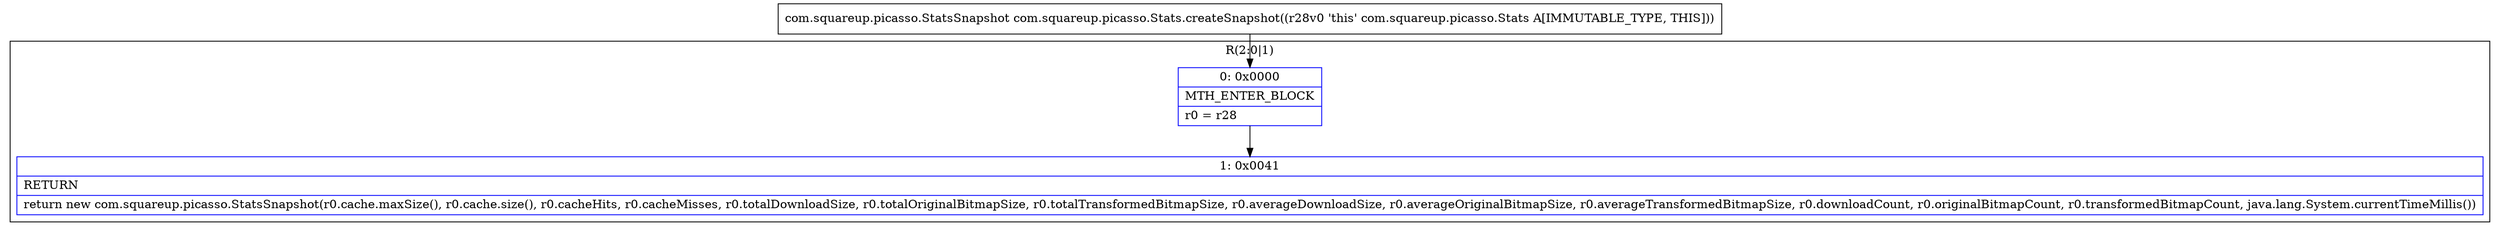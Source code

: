digraph "CFG forcom.squareup.picasso.Stats.createSnapshot()Lcom\/squareup\/picasso\/StatsSnapshot;" {
subgraph cluster_Region_739764489 {
label = "R(2:0|1)";
node [shape=record,color=blue];
Node_0 [shape=record,label="{0\:\ 0x0000|MTH_ENTER_BLOCK\l|r0 = r28\l}"];
Node_1 [shape=record,label="{1\:\ 0x0041|RETURN\l|return new com.squareup.picasso.StatsSnapshot(r0.cache.maxSize(), r0.cache.size(), r0.cacheHits, r0.cacheMisses, r0.totalDownloadSize, r0.totalOriginalBitmapSize, r0.totalTransformedBitmapSize, r0.averageDownloadSize, r0.averageOriginalBitmapSize, r0.averageTransformedBitmapSize, r0.downloadCount, r0.originalBitmapCount, r0.transformedBitmapCount, java.lang.System.currentTimeMillis())\l}"];
}
MethodNode[shape=record,label="{com.squareup.picasso.StatsSnapshot com.squareup.picasso.Stats.createSnapshot((r28v0 'this' com.squareup.picasso.Stats A[IMMUTABLE_TYPE, THIS])) }"];
MethodNode -> Node_0;
Node_0 -> Node_1;
}

